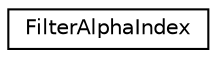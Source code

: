 digraph "类继承关系图"
{
 // INTERACTIVE_SVG=YES
 // LATEX_PDF_SIZE
  edge [fontname="Helvetica",fontsize="10",labelfontname="Helvetica",labelfontsize="10"];
  node [fontname="Helvetica",fontsize="10",shape=record];
  rankdir="LR";
  Node0 [label="FilterAlphaIndex",height=0.2,width=0.4,color="black", fillcolor="white", style="filled",URL="$df/de8/class_filter_alpha_index.html",tooltip="The implementation of the \"alphaIndex\" filter"];
}
